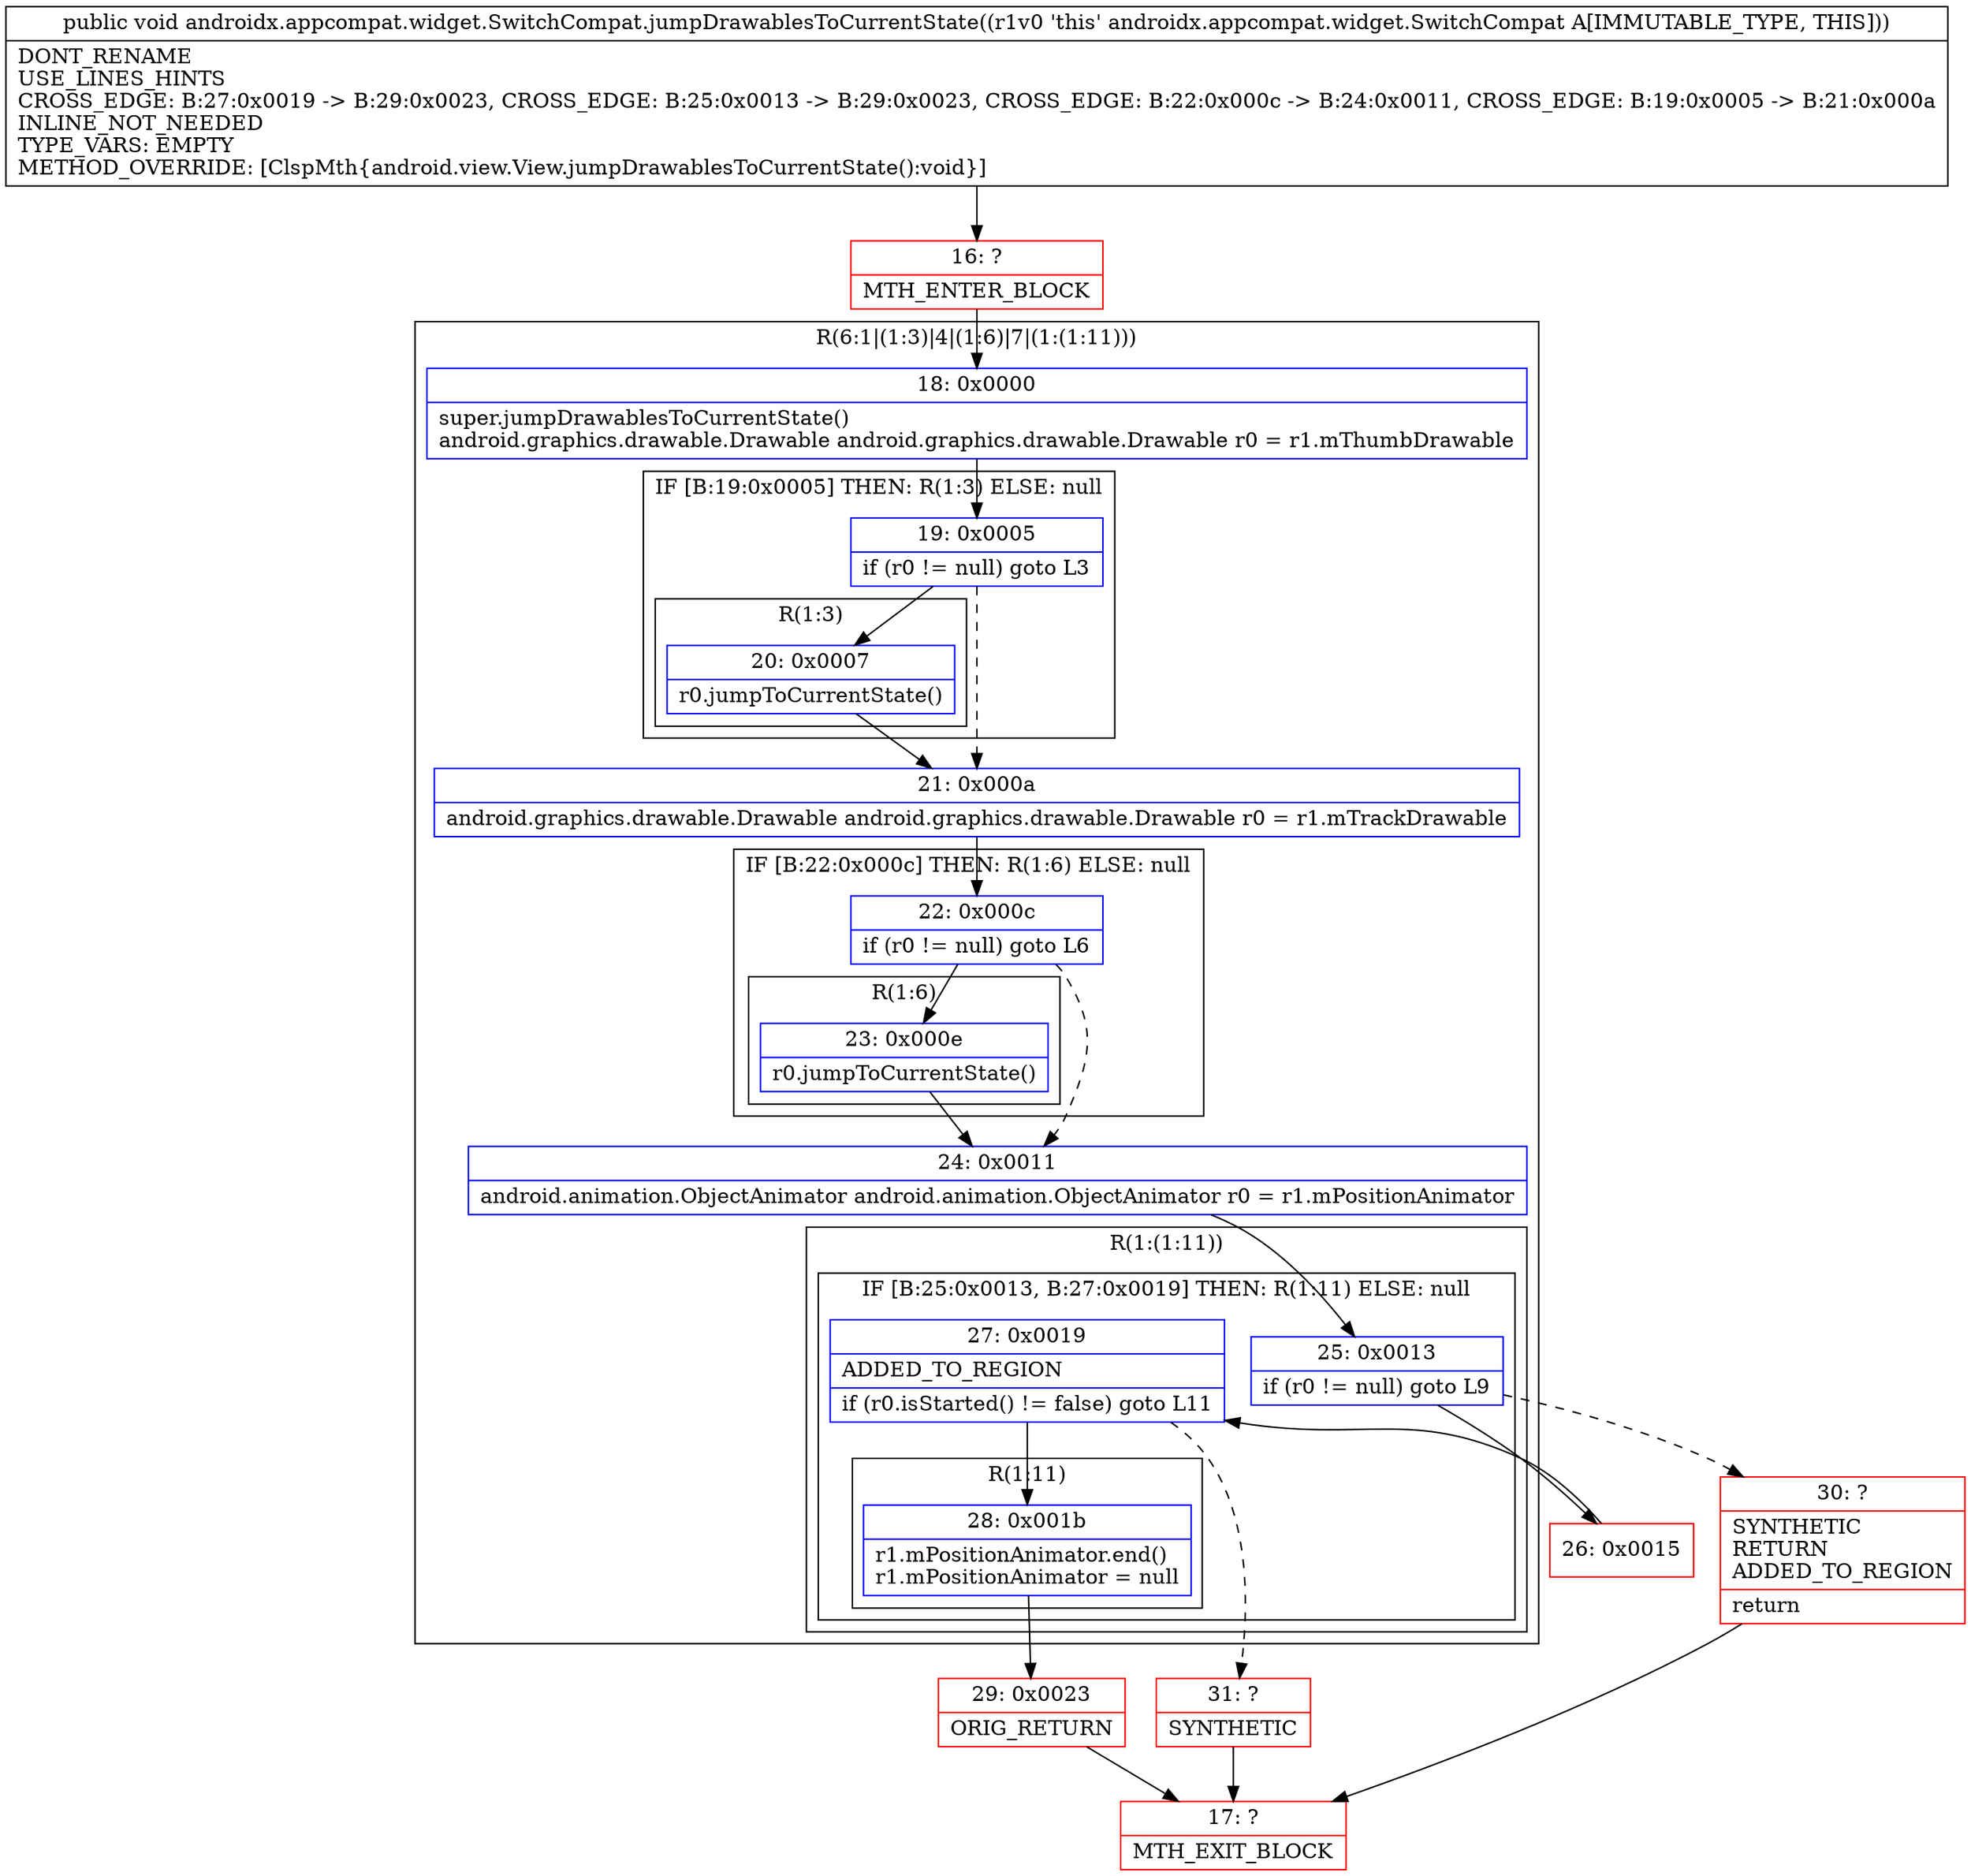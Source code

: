 digraph "CFG forandroidx.appcompat.widget.SwitchCompat.jumpDrawablesToCurrentState()V" {
subgraph cluster_Region_1334639663 {
label = "R(6:1|(1:3)|4|(1:6)|7|(1:(1:11)))";
node [shape=record,color=blue];
Node_18 [shape=record,label="{18\:\ 0x0000|super.jumpDrawablesToCurrentState()\landroid.graphics.drawable.Drawable android.graphics.drawable.Drawable r0 = r1.mThumbDrawable\l}"];
subgraph cluster_IfRegion_1680650331 {
label = "IF [B:19:0x0005] THEN: R(1:3) ELSE: null";
node [shape=record,color=blue];
Node_19 [shape=record,label="{19\:\ 0x0005|if (r0 != null) goto L3\l}"];
subgraph cluster_Region_2001926827 {
label = "R(1:3)";
node [shape=record,color=blue];
Node_20 [shape=record,label="{20\:\ 0x0007|r0.jumpToCurrentState()\l}"];
}
}
Node_21 [shape=record,label="{21\:\ 0x000a|android.graphics.drawable.Drawable android.graphics.drawable.Drawable r0 = r1.mTrackDrawable\l}"];
subgraph cluster_IfRegion_1071346354 {
label = "IF [B:22:0x000c] THEN: R(1:6) ELSE: null";
node [shape=record,color=blue];
Node_22 [shape=record,label="{22\:\ 0x000c|if (r0 != null) goto L6\l}"];
subgraph cluster_Region_387878114 {
label = "R(1:6)";
node [shape=record,color=blue];
Node_23 [shape=record,label="{23\:\ 0x000e|r0.jumpToCurrentState()\l}"];
}
}
Node_24 [shape=record,label="{24\:\ 0x0011|android.animation.ObjectAnimator android.animation.ObjectAnimator r0 = r1.mPositionAnimator\l}"];
subgraph cluster_Region_134731284 {
label = "R(1:(1:11))";
node [shape=record,color=blue];
subgraph cluster_IfRegion_380717106 {
label = "IF [B:25:0x0013, B:27:0x0019] THEN: R(1:11) ELSE: null";
node [shape=record,color=blue];
Node_25 [shape=record,label="{25\:\ 0x0013|if (r0 != null) goto L9\l}"];
Node_27 [shape=record,label="{27\:\ 0x0019|ADDED_TO_REGION\l|if (r0.isStarted() != false) goto L11\l}"];
subgraph cluster_Region_308843455 {
label = "R(1:11)";
node [shape=record,color=blue];
Node_28 [shape=record,label="{28\:\ 0x001b|r1.mPositionAnimator.end()\lr1.mPositionAnimator = null\l}"];
}
}
}
}
Node_16 [shape=record,color=red,label="{16\:\ ?|MTH_ENTER_BLOCK\l}"];
Node_26 [shape=record,color=red,label="{26\:\ 0x0015}"];
Node_29 [shape=record,color=red,label="{29\:\ 0x0023|ORIG_RETURN\l}"];
Node_17 [shape=record,color=red,label="{17\:\ ?|MTH_EXIT_BLOCK\l}"];
Node_31 [shape=record,color=red,label="{31\:\ ?|SYNTHETIC\l}"];
Node_30 [shape=record,color=red,label="{30\:\ ?|SYNTHETIC\lRETURN\lADDED_TO_REGION\l|return\l}"];
MethodNode[shape=record,label="{public void androidx.appcompat.widget.SwitchCompat.jumpDrawablesToCurrentState((r1v0 'this' androidx.appcompat.widget.SwitchCompat A[IMMUTABLE_TYPE, THIS]))  | DONT_RENAME\lUSE_LINES_HINTS\lCROSS_EDGE: B:27:0x0019 \-\> B:29:0x0023, CROSS_EDGE: B:25:0x0013 \-\> B:29:0x0023, CROSS_EDGE: B:22:0x000c \-\> B:24:0x0011, CROSS_EDGE: B:19:0x0005 \-\> B:21:0x000a\lINLINE_NOT_NEEDED\lTYPE_VARS: EMPTY\lMETHOD_OVERRIDE: [ClspMth\{android.view.View.jumpDrawablesToCurrentState():void\}]\l}"];
MethodNode -> Node_16;Node_18 -> Node_19;
Node_19 -> Node_20;
Node_19 -> Node_21[style=dashed];
Node_20 -> Node_21;
Node_21 -> Node_22;
Node_22 -> Node_23;
Node_22 -> Node_24[style=dashed];
Node_23 -> Node_24;
Node_24 -> Node_25;
Node_25 -> Node_26;
Node_25 -> Node_30[style=dashed];
Node_27 -> Node_28;
Node_27 -> Node_31[style=dashed];
Node_28 -> Node_29;
Node_16 -> Node_18;
Node_26 -> Node_27;
Node_29 -> Node_17;
Node_31 -> Node_17;
Node_30 -> Node_17;
}

